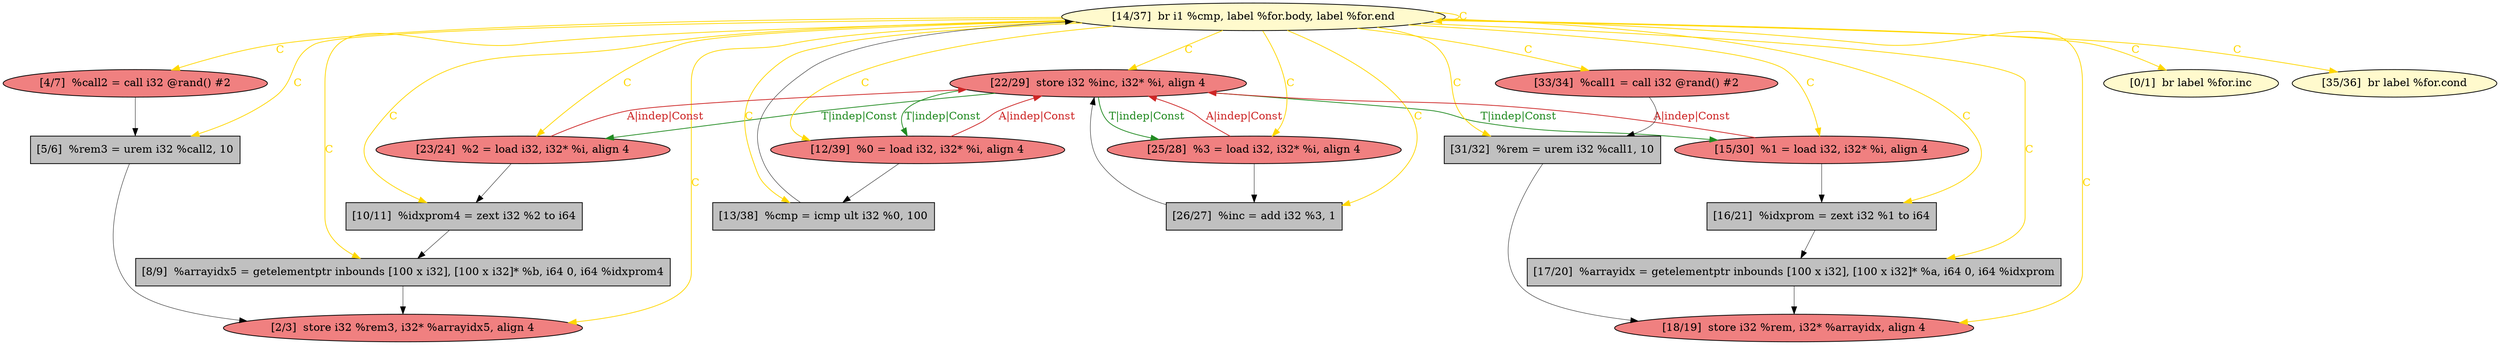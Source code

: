 
digraph G {


node339 [fillcolor=grey,label="[5/6]  %rem3 = urem i32 %call2, 10",shape=rectangle,style=filled ]
node338 [fillcolor=lightcoral,label="[22/29]  store i32 %inc, i32* %i, align 4",shape=ellipse,style=filled ]
node336 [fillcolor=lightcoral,label="[18/19]  store i32 %rem, i32* %arrayidx, align 4",shape=ellipse,style=filled ]
node324 [fillcolor=grey,label="[10/11]  %idxprom4 = zext i32 %2 to i64",shape=rectangle,style=filled ]
node322 [fillcolor=lightcoral,label="[4/7]  %call2 = call i32 @rand() #2",shape=ellipse,style=filled ]
node320 [fillcolor=lemonchiffon,label="[0/1]  br label %for.inc",shape=ellipse,style=filled ]
node323 [fillcolor=grey,label="[8/9]  %arrayidx5 = getelementptr inbounds [100 x i32], [100 x i32]* %b, i64 0, i64 %idxprom4",shape=rectangle,style=filled ]
node328 [fillcolor=grey,label="[26/27]  %inc = add i32 %3, 1",shape=rectangle,style=filled ]
node325 [fillcolor=lightcoral,label="[12/39]  %0 = load i32, i32* %i, align 4",shape=ellipse,style=filled ]
node330 [fillcolor=lemonchiffon,label="[35/36]  br label %for.cond",shape=ellipse,style=filled ]
node332 [fillcolor=grey,label="[31/32]  %rem = urem i32 %call1, 10",shape=rectangle,style=filled ]
node326 [fillcolor=lightcoral,label="[25/28]  %3 = load i32, i32* %i, align 4",shape=ellipse,style=filled ]
node321 [fillcolor=lightcoral,label="[2/3]  store i32 %rem3, i32* %arrayidx5, align 4",shape=ellipse,style=filled ]
node327 [fillcolor=lemonchiffon,label="[14/37]  br i1 %cmp, label %for.body, label %for.end",shape=ellipse,style=filled ]
node329 [fillcolor=grey,label="[16/21]  %idxprom = zext i32 %1 to i64",shape=rectangle,style=filled ]
node333 [fillcolor=grey,label="[13/38]  %cmp = icmp ult i32 %0, 100",shape=rectangle,style=filled ]
node337 [fillcolor=lightcoral,label="[15/30]  %1 = load i32, i32* %i, align 4",shape=ellipse,style=filled ]
node331 [fillcolor=lightcoral,label="[33/34]  %call1 = call i32 @rand() #2",shape=ellipse,style=filled ]
node334 [fillcolor=lightcoral,label="[23/24]  %2 = load i32, i32* %i, align 4",shape=ellipse,style=filled ]
node335 [fillcolor=grey,label="[17/20]  %arrayidx = getelementptr inbounds [100 x i32], [100 x i32]* %a, i64 0, i64 %idxprom",shape=rectangle,style=filled ]

node327->node322 [style=solid,color=gold,label="C",penwidth=1.0,fontcolor=gold ]
node327->node336 [style=solid,color=gold,label="C",penwidth=1.0,fontcolor=gold ]
node337->node338 [style=solid,color=firebrick3,label="A|indep|Const",penwidth=1.0,fontcolor=firebrick3 ]
node338->node337 [style=solid,color=forestgreen,label="T|indep|Const",penwidth=1.0,fontcolor=forestgreen ]
node322->node339 [style=solid,color=black,label="",penwidth=0.5,fontcolor=black ]
node335->node336 [style=solid,color=black,label="",penwidth=0.5,fontcolor=black ]
node338->node325 [style=solid,color=forestgreen,label="T|indep|Const",penwidth=1.0,fontcolor=forestgreen ]
node327->node337 [style=solid,color=gold,label="C",penwidth=1.0,fontcolor=gold ]
node327->node320 [style=solid,color=gold,label="C",penwidth=1.0,fontcolor=gold ]
node328->node338 [style=solid,color=black,label="",penwidth=0.5,fontcolor=black ]
node334->node324 [style=solid,color=black,label="",penwidth=0.5,fontcolor=black ]
node327->node329 [style=solid,color=gold,label="C",penwidth=1.0,fontcolor=gold ]
node332->node336 [style=solid,color=black,label="",penwidth=0.5,fontcolor=black ]
node327->node327 [style=solid,color=gold,label="C",penwidth=1.0,fontcolor=gold ]
node329->node335 [style=solid,color=black,label="",penwidth=0.5,fontcolor=black ]
node331->node332 [style=solid,color=black,label="",penwidth=0.5,fontcolor=black ]
node325->node338 [style=solid,color=firebrick3,label="A|indep|Const",penwidth=1.0,fontcolor=firebrick3 ]
node327->node324 [style=solid,color=gold,label="C",penwidth=1.0,fontcolor=gold ]
node333->node327 [style=solid,color=black,label="",penwidth=0.5,fontcolor=black ]
node327->node321 [style=solid,color=gold,label="C",penwidth=1.0,fontcolor=gold ]
node326->node328 [style=solid,color=black,label="",penwidth=0.5,fontcolor=black ]
node325->node333 [style=solid,color=black,label="",penwidth=0.5,fontcolor=black ]
node339->node321 [style=solid,color=black,label="",penwidth=0.5,fontcolor=black ]
node334->node338 [style=solid,color=firebrick3,label="A|indep|Const",penwidth=1.0,fontcolor=firebrick3 ]
node327->node331 [style=solid,color=gold,label="C",penwidth=1.0,fontcolor=gold ]
node338->node334 [style=solid,color=forestgreen,label="T|indep|Const",penwidth=1.0,fontcolor=forestgreen ]
node327->node323 [style=solid,color=gold,label="C",penwidth=1.0,fontcolor=gold ]
node327->node338 [style=solid,color=gold,label="C",penwidth=1.0,fontcolor=gold ]
node326->node338 [style=solid,color=firebrick3,label="A|indep|Const",penwidth=1.0,fontcolor=firebrick3 ]
node327->node339 [style=solid,color=gold,label="C",penwidth=1.0,fontcolor=gold ]
node338->node326 [style=solid,color=forestgreen,label="T|indep|Const",penwidth=1.0,fontcolor=forestgreen ]
node327->node333 [style=solid,color=gold,label="C",penwidth=1.0,fontcolor=gold ]
node323->node321 [style=solid,color=black,label="",penwidth=0.5,fontcolor=black ]
node327->node328 [style=solid,color=gold,label="C",penwidth=1.0,fontcolor=gold ]
node337->node329 [style=solid,color=black,label="",penwidth=0.5,fontcolor=black ]
node327->node325 [style=solid,color=gold,label="C",penwidth=1.0,fontcolor=gold ]
node327->node330 [style=solid,color=gold,label="C",penwidth=1.0,fontcolor=gold ]
node327->node335 [style=solid,color=gold,label="C",penwidth=1.0,fontcolor=gold ]
node327->node326 [style=solid,color=gold,label="C",penwidth=1.0,fontcolor=gold ]
node327->node334 [style=solid,color=gold,label="C",penwidth=1.0,fontcolor=gold ]
node327->node332 [style=solid,color=gold,label="C",penwidth=1.0,fontcolor=gold ]
node324->node323 [style=solid,color=black,label="",penwidth=0.5,fontcolor=black ]


}
